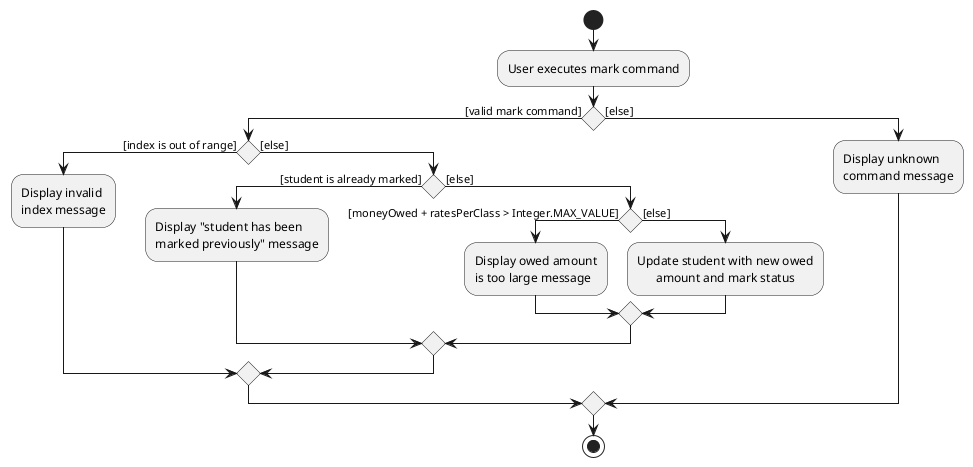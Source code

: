 @startuml
start
:User executes mark command;

if () then ([valid mark command])

    if () then ([index is out of range])
        :Display invalid
        index message;

        else ([else])
            if () then([student is already marked])
            :Display "student has been
           marked previously" message;

            else ([else])
               if () then ([moneyOwed + ratesPerClass > Integer.MAX_VALUE])
               :Display owed amount
               is too large message;
                else ([else])


                :Update student with new owed
                      amount and mark status;


        endif
        endif
        endif

else ([else])
    :Display unknown
    command message;
endif
stop
@enduml
